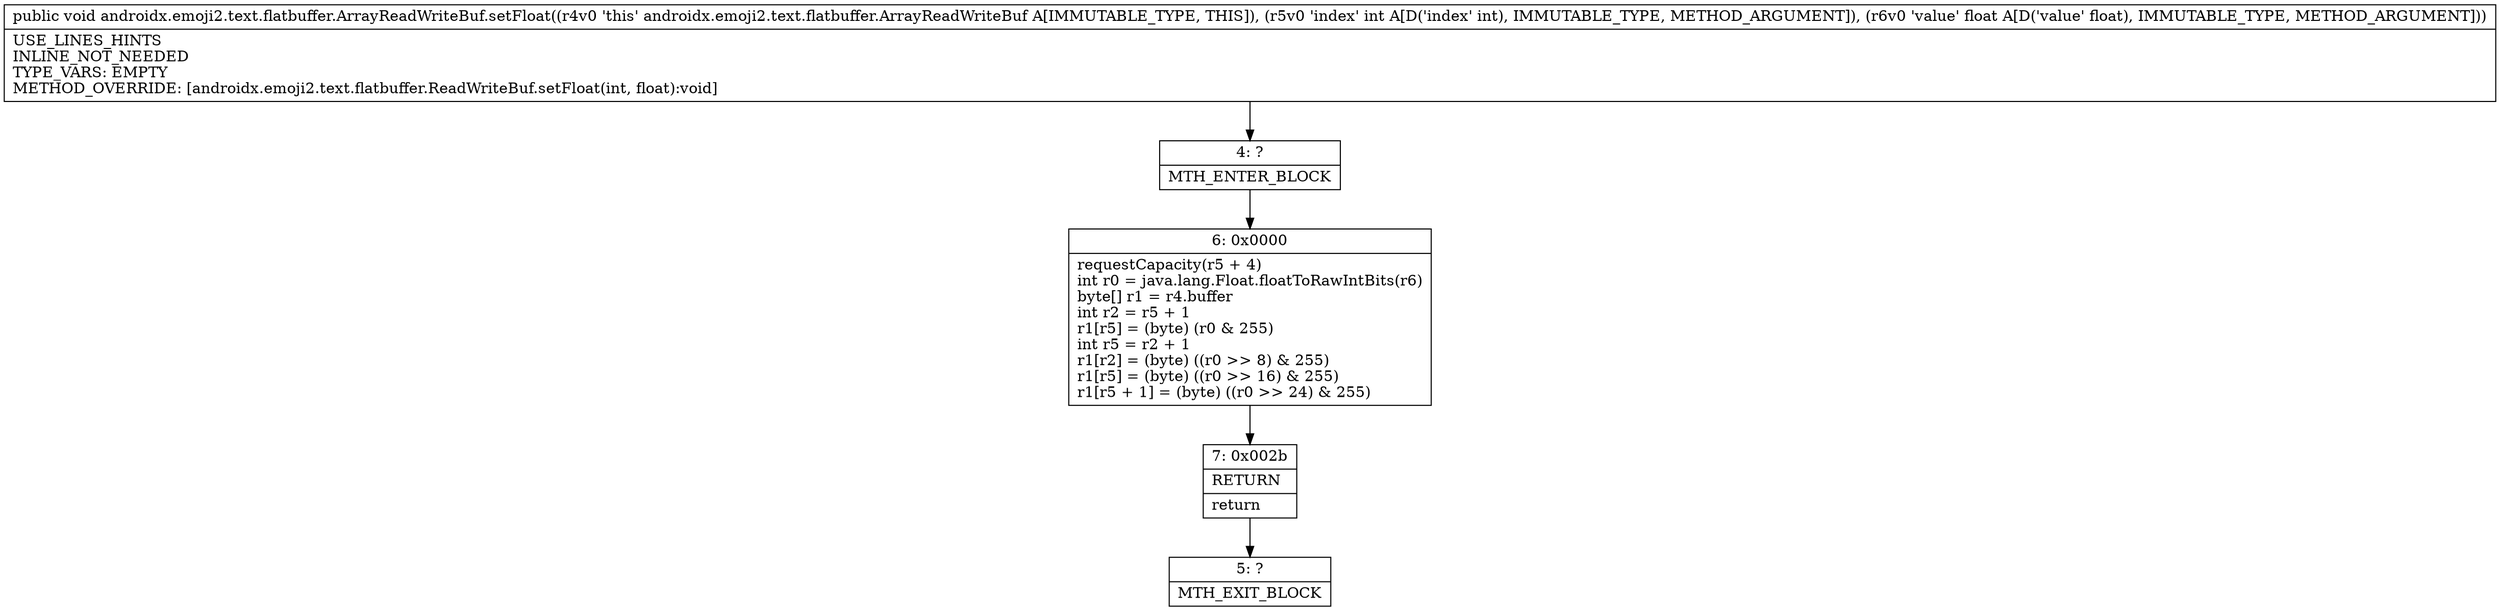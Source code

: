 digraph "CFG forandroidx.emoji2.text.flatbuffer.ArrayReadWriteBuf.setFloat(IF)V" {
Node_4 [shape=record,label="{4\:\ ?|MTH_ENTER_BLOCK\l}"];
Node_6 [shape=record,label="{6\:\ 0x0000|requestCapacity(r5 + 4)\lint r0 = java.lang.Float.floatToRawIntBits(r6)\lbyte[] r1 = r4.buffer\lint r2 = r5 + 1\lr1[r5] = (byte) (r0 & 255)\lint r5 = r2 + 1\lr1[r2] = (byte) ((r0 \>\> 8) & 255)\lr1[r5] = (byte) ((r0 \>\> 16) & 255)\lr1[r5 + 1] = (byte) ((r0 \>\> 24) & 255)\l}"];
Node_7 [shape=record,label="{7\:\ 0x002b|RETURN\l|return\l}"];
Node_5 [shape=record,label="{5\:\ ?|MTH_EXIT_BLOCK\l}"];
MethodNode[shape=record,label="{public void androidx.emoji2.text.flatbuffer.ArrayReadWriteBuf.setFloat((r4v0 'this' androidx.emoji2.text.flatbuffer.ArrayReadWriteBuf A[IMMUTABLE_TYPE, THIS]), (r5v0 'index' int A[D('index' int), IMMUTABLE_TYPE, METHOD_ARGUMENT]), (r6v0 'value' float A[D('value' float), IMMUTABLE_TYPE, METHOD_ARGUMENT]))  | USE_LINES_HINTS\lINLINE_NOT_NEEDED\lTYPE_VARS: EMPTY\lMETHOD_OVERRIDE: [androidx.emoji2.text.flatbuffer.ReadWriteBuf.setFloat(int, float):void]\l}"];
MethodNode -> Node_4;Node_4 -> Node_6;
Node_6 -> Node_7;
Node_7 -> Node_5;
}


